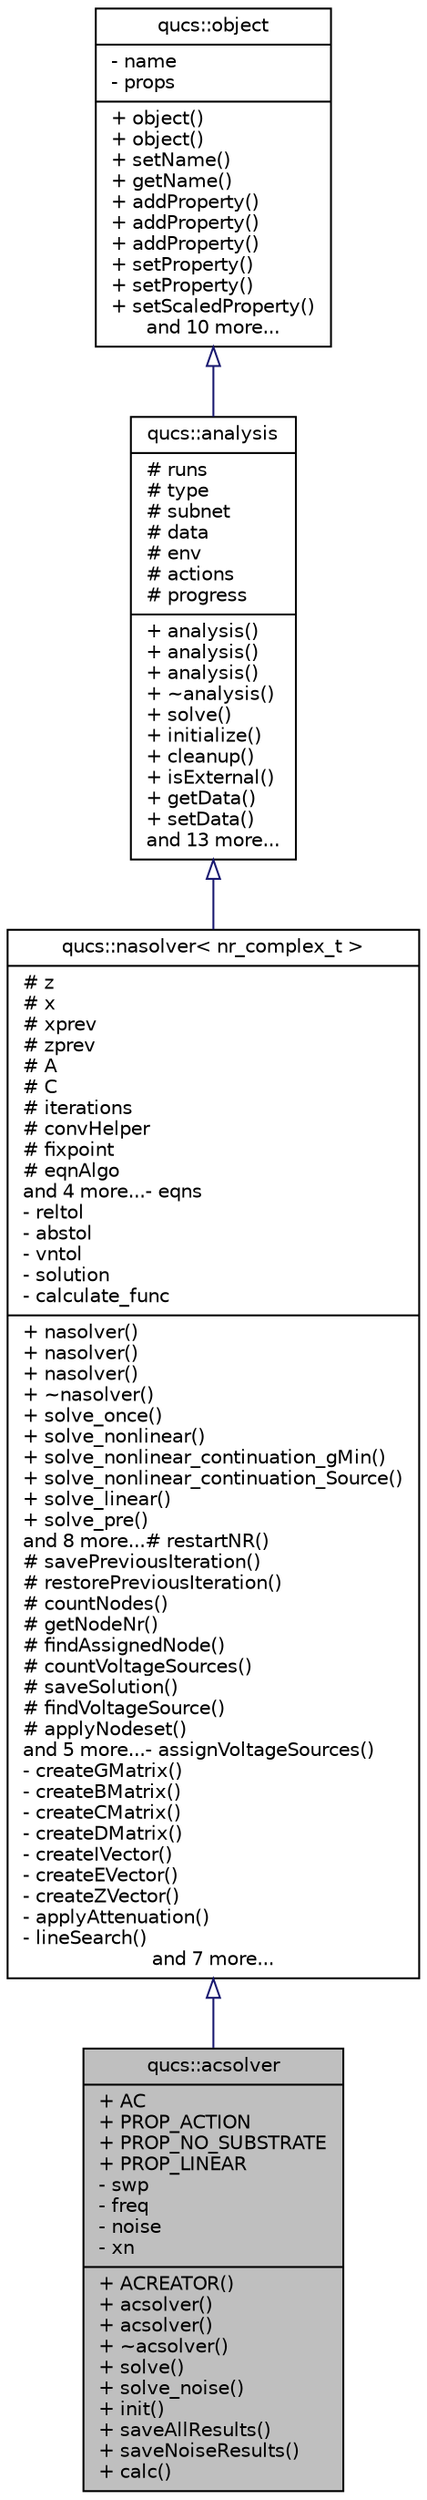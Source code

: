 digraph G
{
  edge [fontname="Helvetica",fontsize="10",labelfontname="Helvetica",labelfontsize="10"];
  node [fontname="Helvetica",fontsize="10",shape=record];
  Node1 [label="{qucs::acsolver\n|+ AC\l+ PROP_ACTION\l+ PROP_NO_SUBSTRATE\l+ PROP_LINEAR\l- swp\l- freq\l- noise\l- xn\l|+ ACREATOR()\l+ acsolver()\l+ acsolver()\l+ ~acsolver()\l+ solve()\l+ solve_noise()\l+ init()\l+ saveAllResults()\l+ saveNoiseResults()\l+ calc()\l}",height=0.2,width=0.4,color="black", fillcolor="grey75", style="filled" fontcolor="black"];
  Node2 -> Node1 [dir="back",color="midnightblue",fontsize="10",style="solid",arrowtail="onormal",fontname="Helvetica"];
  Node2 [label="{qucs::nasolver\< nr_complex_t \>\n|# z\l# x\l# xprev\l# zprev\l# A\l# C\l# iterations\l# convHelper\l# fixpoint\l# eqnAlgo\land 4 more...- eqns\l- reltol\l- abstol\l- vntol\l- solution\l- calculate_func\l|+ nasolver()\l+ nasolver()\l+ nasolver()\l+ ~nasolver()\l+ solve_once()\l+ solve_nonlinear()\l+ solve_nonlinear_continuation_gMin()\l+ solve_nonlinear_continuation_Source()\l+ solve_linear()\l+ solve_pre()\land 8 more...# restartNR()\l# savePreviousIteration()\l# restorePreviousIteration()\l# countNodes()\l# getNodeNr()\l# findAssignedNode()\l# countVoltageSources()\l# saveSolution()\l# findVoltageSource()\l# applyNodeset()\land 5 more...- assignVoltageSources()\l- createGMatrix()\l- createBMatrix()\l- createCMatrix()\l- createDMatrix()\l- createIVector()\l- createEVector()\l- createZVector()\l- applyAttenuation()\l- lineSearch()\land 7 more...}",height=0.2,width=0.4,color="black", fillcolor="white", style="filled",URL="$classqucs_1_1nasolver.html"];
  Node3 -> Node2 [dir="back",color="midnightblue",fontsize="10",style="solid",arrowtail="onormal",fontname="Helvetica"];
  Node3 [label="{qucs::analysis\n|# runs\l# type\l# subnet\l# data\l# env\l# actions\l# progress\l|+ analysis()\l+ analysis()\l+ analysis()\l+ ~analysis()\l+ solve()\l+ initialize()\l+ cleanup()\l+ isExternal()\l+ getData()\l+ setData()\land 13 more...}",height=0.2,width=0.4,color="black", fillcolor="white", style="filled",URL="$classqucs_1_1analysis.html",tooltip="class for performing circuit analyses."];
  Node4 -> Node3 [dir="back",color="midnightblue",fontsize="10",style="solid",arrowtail="onormal",fontname="Helvetica"];
  Node4 [label="{qucs::object\n|- name\l- props\l|+ object()\l+ object()\l+ setName()\l+ getName()\l+ addProperty()\l+ addProperty()\l+ addProperty()\l+ setProperty()\l+ setProperty()\l+ setScaledProperty()\land 10 more...}",height=0.2,width=0.4,color="black", fillcolor="white", style="filled",URL="$classqucs_1_1object.html",tooltip="generic object class."];
}
